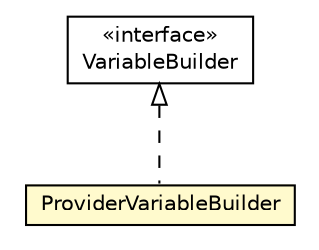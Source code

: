 #!/usr/local/bin/dot
#
# Class diagram 
# Generated by UMLGraph version 5.1 (http://www.umlgraph.org/)
#

digraph G {
	edge [fontname="Helvetica",fontsize=10,labelfontname="Helvetica",labelfontsize=10];
	node [fontname="Helvetica",fontsize=10,shape=plaintext];
	nodesep=0.25;
	ranksep=0.5;
	// org.androidtransfuse.gen.variableBuilder.ProviderVariableBuilder
	c74708 [label=<<table title="org.androidtransfuse.gen.variableBuilder.ProviderVariableBuilder" border="0" cellborder="1" cellspacing="0" cellpadding="2" port="p" bgcolor="lemonChiffon" href="./ProviderVariableBuilder.html">
		<tr><td><table border="0" cellspacing="0" cellpadding="1">
<tr><td align="center" balign="center"> ProviderVariableBuilder </td></tr>
		</table></td></tr>
		</table>>, fontname="Helvetica", fontcolor="black", fontsize=10.0];
	// org.androidtransfuse.gen.variableBuilder.VariableBuilder
	c74713 [label=<<table title="org.androidtransfuse.gen.variableBuilder.VariableBuilder" border="0" cellborder="1" cellspacing="0" cellpadding="2" port="p" href="./VariableBuilder.html">
		<tr><td><table border="0" cellspacing="0" cellpadding="1">
<tr><td align="center" balign="center"> &#171;interface&#187; </td></tr>
<tr><td align="center" balign="center"> VariableBuilder </td></tr>
		</table></td></tr>
		</table>>, fontname="Helvetica", fontcolor="black", fontsize=10.0];
	//org.androidtransfuse.gen.variableBuilder.ProviderVariableBuilder implements org.androidtransfuse.gen.variableBuilder.VariableBuilder
	c74713:p -> c74708:p [dir=back,arrowtail=empty,style=dashed];
}

